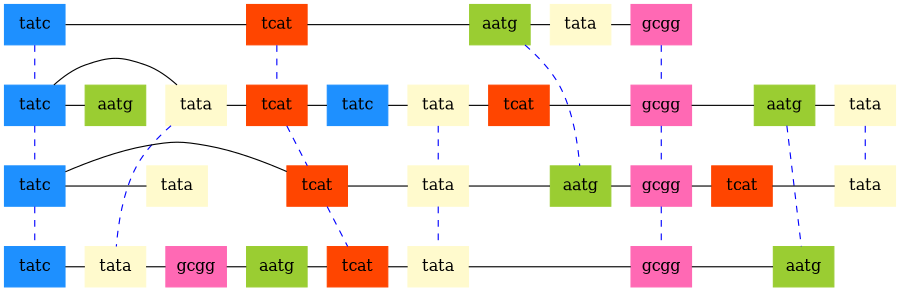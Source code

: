 graph G {
 node[shape=box];
 rankdir=TB;
 size="6,9";
 { rank=same;
    v11[label=tatc,style=filled,color=dodgerblue];
    v12[label=tcat,style=filled,color=orangered];
    v13[label=aatg,style=filled,color=olivedrab3];
    v14[label=tata,style=filled,color=lemonchiffon];
    v15[label=gcgg,style=filled,color=hotpink];
 };
 { rank=same;
    v21[label=aatg,style=filled,color=olivedrab3];
    v22[label=tatc,style=filled,color=dodgerblue];
    v23[label=tata,style=filled,color=lemonchiffon];
    v24[label=tcat,style=filled,color=orangered];
    v25[label=tatc,style=filled,color=dodgerblue];
    v26[label=tata,style=filled,color=lemonchiffon];
    v27[label=tcat,style=filled,color=orangered];
    v28[label=gcgg,style=filled,color=hotpink];
    v29[label=aatg,style=filled,color=olivedrab3];
    v20[label=tata,style=filled,color=lemonchiffon];
 };
 { rank=same;
    v31[label=tata,style=filled,color=lemonchiffon];
    v32[label=tatc,style=filled,color=dodgerblue];
    v33[label=tcat,style=filled,color=orangered];
    v34[label=tata,style=filled,color=lemonchiffon];
    v35[label=aatg,style=filled,color=olivedrab3];
    v36[label=gcgg,style=filled,color=hotpink];
    v37[label=tcat,style=filled,color=orangered];
    v38[label=tata,style=filled,color=lemonchiffon];
 };
 { rank=same;
    v41[label=tatc,style=filled,color=dodgerblue];
    v42[label=tata,style=filled,color=lemonchiffon];
    v43[label=gcgg,style=filled,color=hotpink];
    v44[label=aatg,style=filled,color=olivedrab3];
    v45[label=tcat,style=filled,color=orangered];
    v46[label=tata,style=filled,color=lemonchiffon];
    v47[label=gcgg,style=filled,color=hotpink];
    v48[label=aatg,style=filled,color=olivedrab3];
 };
 
 v11--v12--v13--v14--v15;
 v21--v22--v23--v24--v25--v26--v27--v28--v29--v20 [weight=8];
 v31--v32--v33--v34--v35--v36--v37--v38;
 v41--v42--v43--v44--v45--v46--v47--v48;
 v11--v22--v32--v41 [weight=8,style=dashed,color=blue]; /*blue*/
 v12--v24--v33--v45 [weight=8,style=dashed,color=blue]; /*red*/
 v26--v34--v46 [weight=8,style=dashed,color=blue]; /*yellow*/
 v13--v35 [weight=8,style=dashed,color=blue];/* green */
 v15--v28--v36--v47 [weight=8,style=dashed,color=blue];
 v29--v48 [weight=8,style=dashed,color=blue];
 v20--v38 [weight=8,style=dashed,color=blue]; /*yellow*/
 v23--v42 [weight=8,style=dashed,color=blue]; /*yellow*/
}
